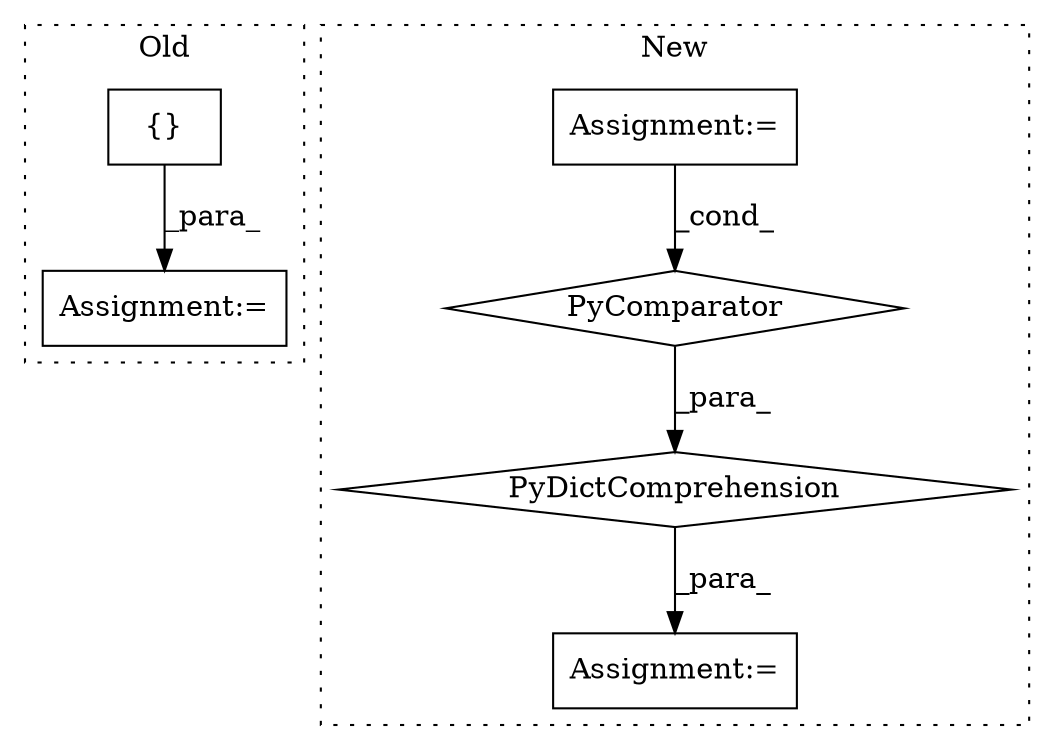 digraph G {
subgraph cluster0 {
1 [label="{}" a="4" s="1163,1187" l="1,1" shape="box"];
5 [label="Assignment:=" a="7" s="1012,1225" l="81,2" shape="box"];
label = "Old";
style="dotted";
}
subgraph cluster1 {
2 [label="PyDictComprehension" a="110" s="1210" l="155" shape="diamond"];
3 [label="PyComparator" a="113" s="1307" l="50" shape="diamond"];
4 [label="Assignment:=" a="7" s="1027" l="1" shape="box"];
6 [label="Assignment:=" a="7" s="1194" l="16" shape="box"];
label = "New";
style="dotted";
}
1 -> 5 [label="_para_"];
2 -> 6 [label="_para_"];
3 -> 2 [label="_para_"];
4 -> 3 [label="_cond_"];
}